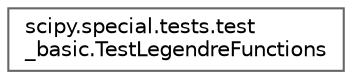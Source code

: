 digraph "Graphical Class Hierarchy"
{
 // LATEX_PDF_SIZE
  bgcolor="transparent";
  edge [fontname=Helvetica,fontsize=10,labelfontname=Helvetica,labelfontsize=10];
  node [fontname=Helvetica,fontsize=10,shape=box,height=0.2,width=0.4];
  rankdir="LR";
  Node0 [id="Node000000",label="scipy.special.tests.test\l_basic.TestLegendreFunctions",height=0.2,width=0.4,color="grey40", fillcolor="white", style="filled",URL="$d1/d04/classscipy_1_1special_1_1tests_1_1test__basic_1_1TestLegendreFunctions.html",tooltip=" "];
}
